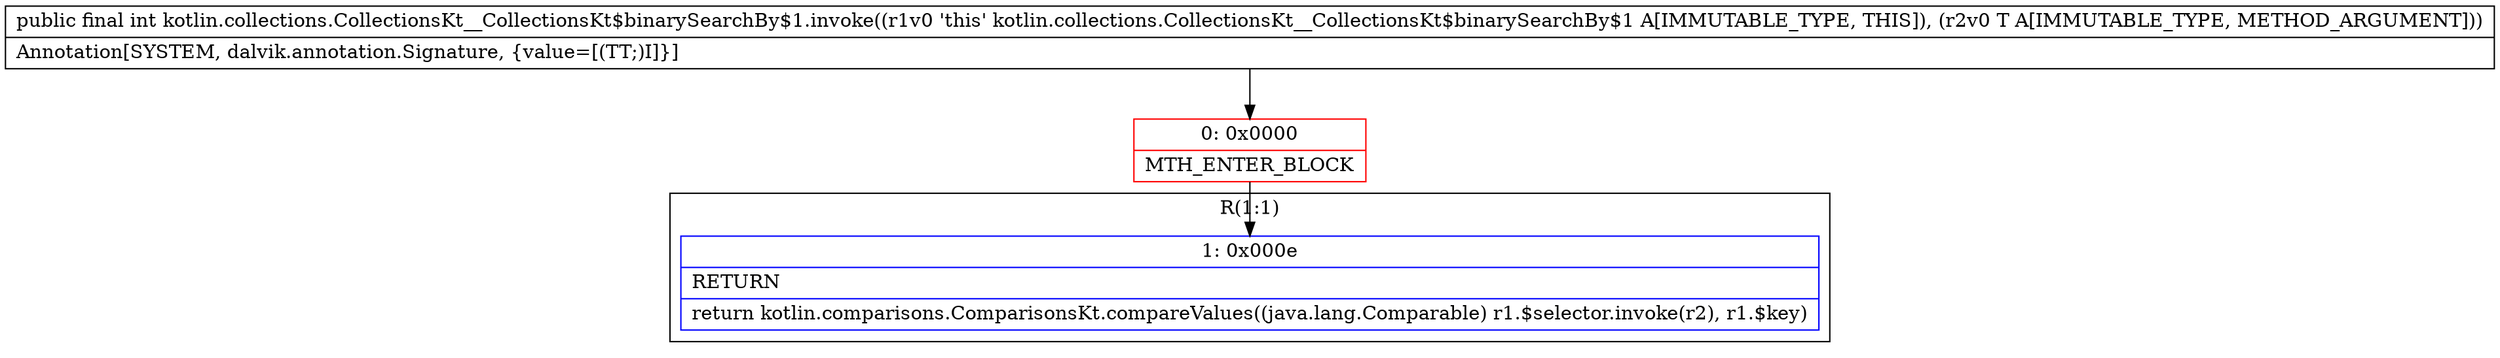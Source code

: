 digraph "CFG forkotlin.collections.CollectionsKt__CollectionsKt$binarySearchBy$1.invoke(Ljava\/lang\/Object;)I" {
subgraph cluster_Region_450000842 {
label = "R(1:1)";
node [shape=record,color=blue];
Node_1 [shape=record,label="{1\:\ 0x000e|RETURN\l|return kotlin.comparisons.ComparisonsKt.compareValues((java.lang.Comparable) r1.$selector.invoke(r2), r1.$key)\l}"];
}
Node_0 [shape=record,color=red,label="{0\:\ 0x0000|MTH_ENTER_BLOCK\l}"];
MethodNode[shape=record,label="{public final int kotlin.collections.CollectionsKt__CollectionsKt$binarySearchBy$1.invoke((r1v0 'this' kotlin.collections.CollectionsKt__CollectionsKt$binarySearchBy$1 A[IMMUTABLE_TYPE, THIS]), (r2v0 T A[IMMUTABLE_TYPE, METHOD_ARGUMENT]))  | Annotation[SYSTEM, dalvik.annotation.Signature, \{value=[(TT;)I]\}]\l}"];
MethodNode -> Node_0;
Node_0 -> Node_1;
}

